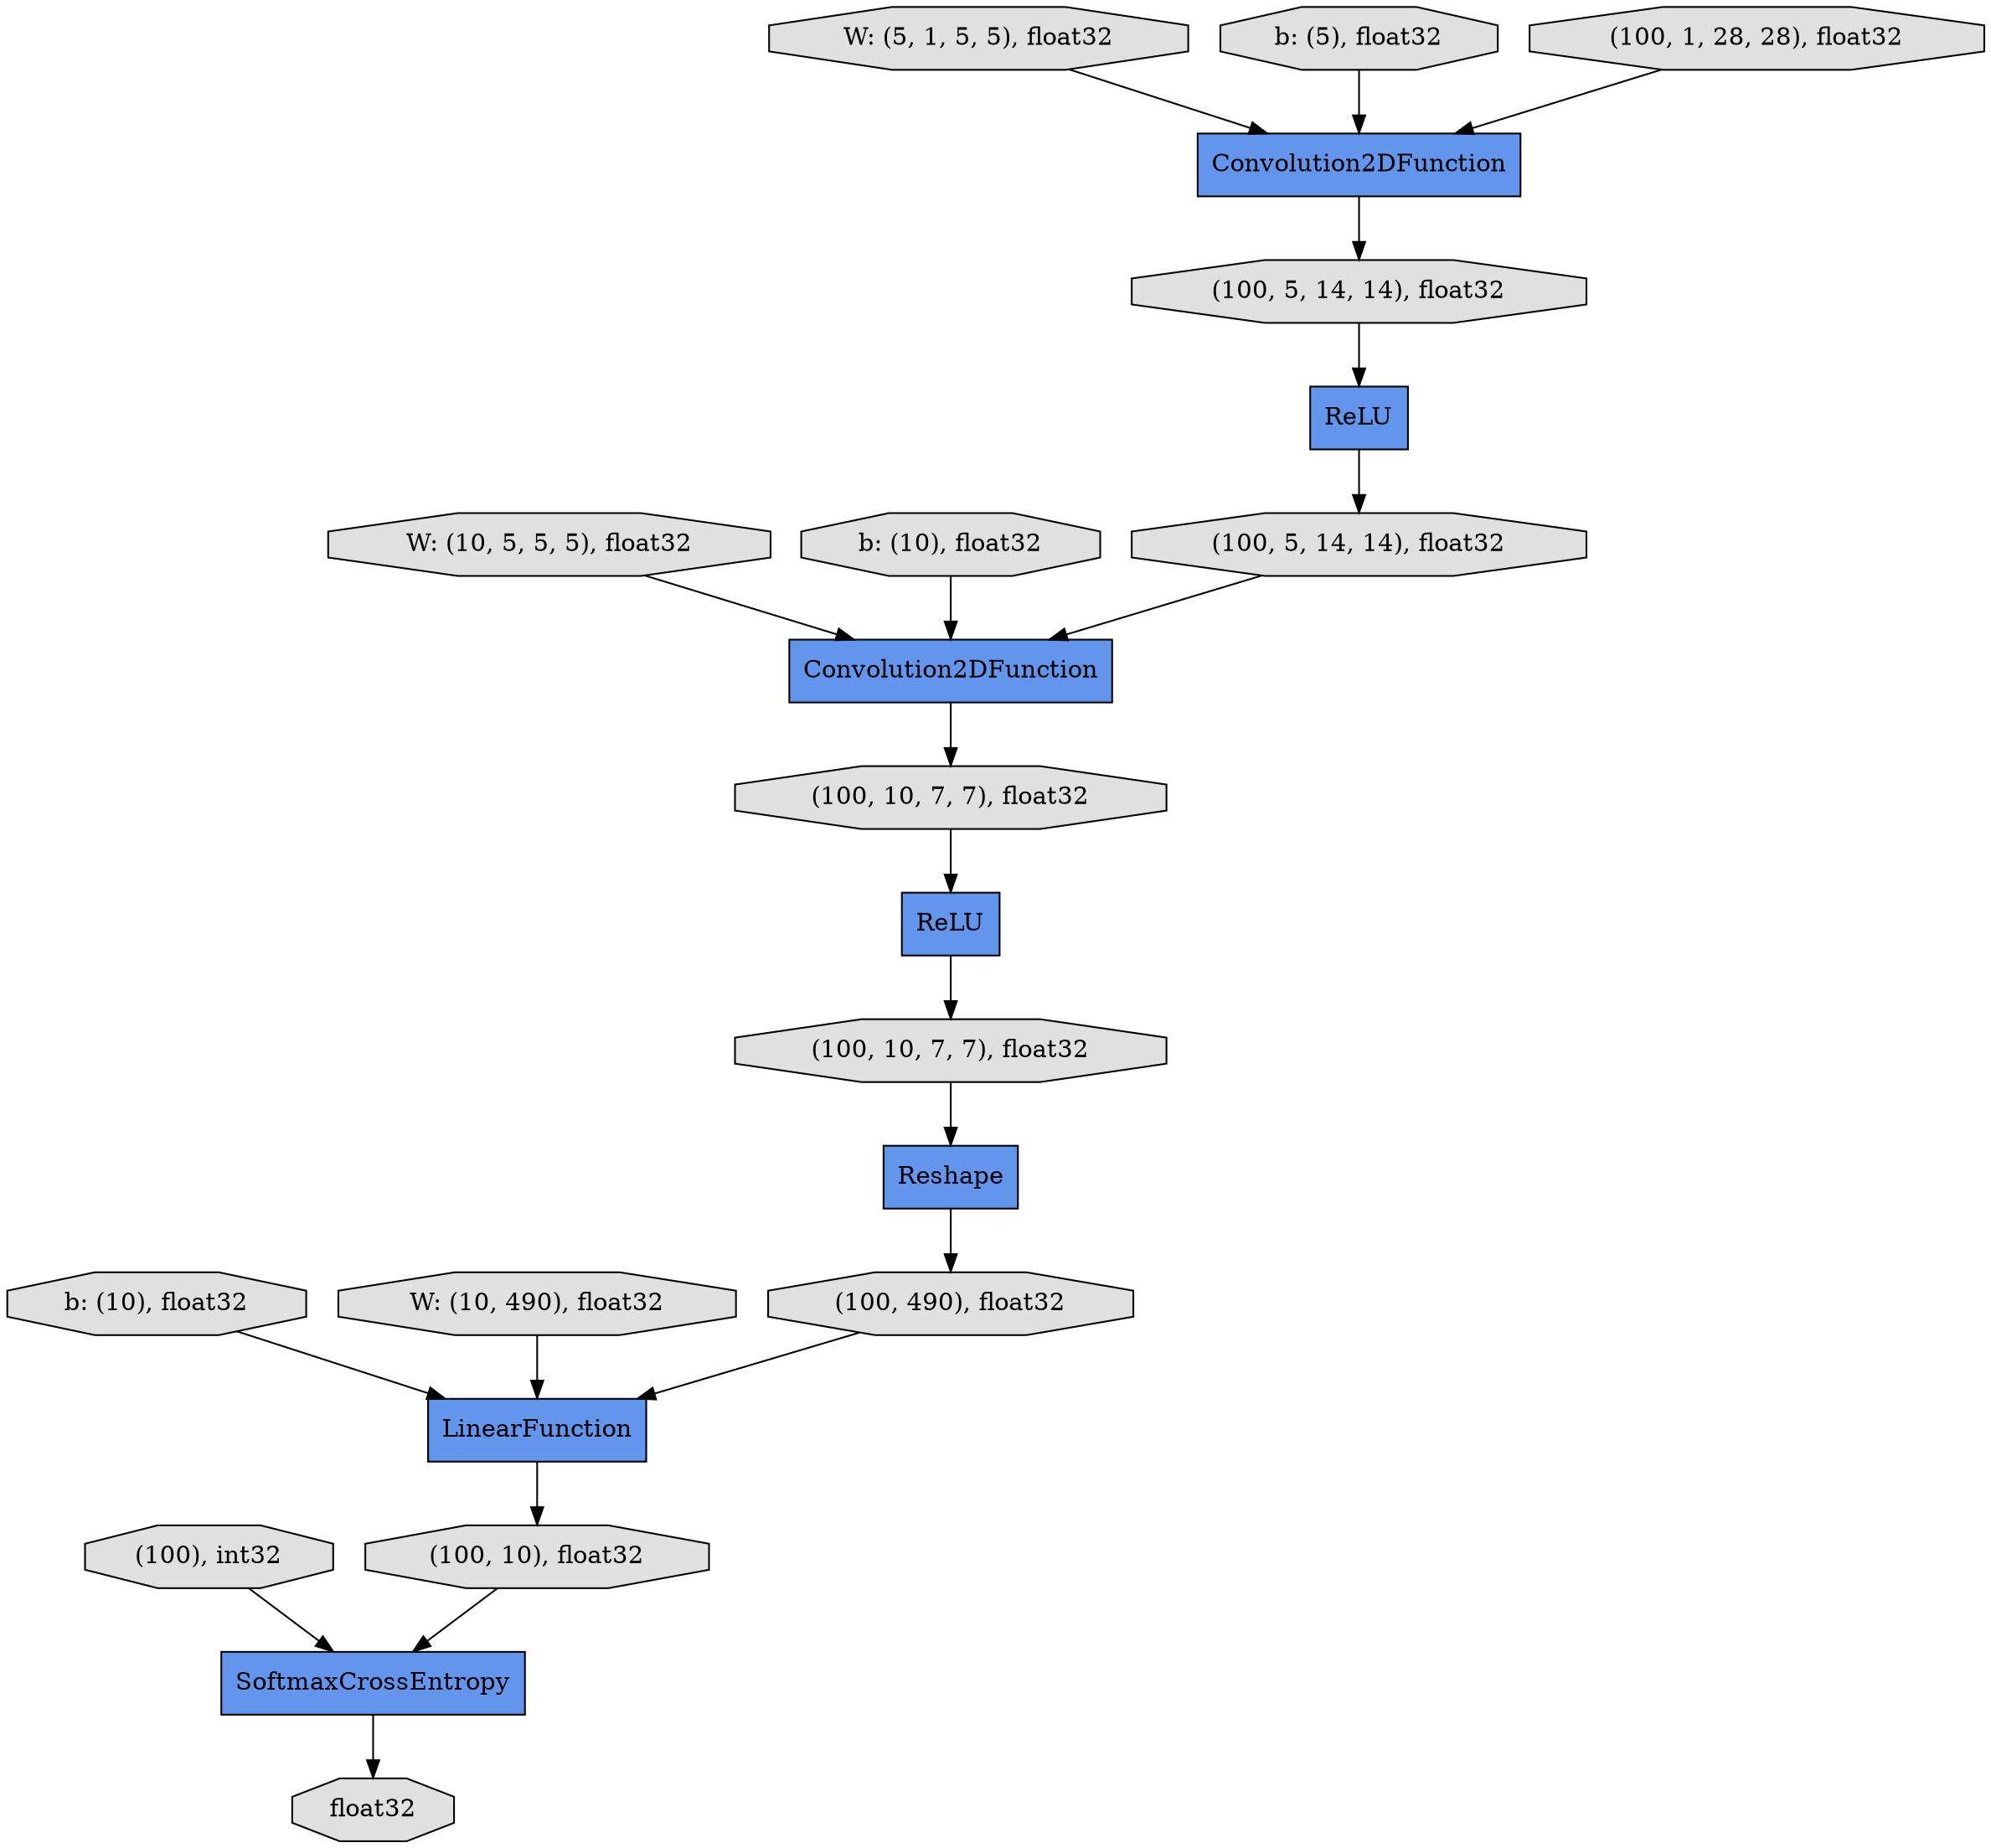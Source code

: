 digraph graphname{rankdir=TB;139779876040776 [shape="octagon",label="(100, 5, 14, 14), float32",style="filled",fillcolor="#E0E0E0"];139779876040832 [shape="record",label="Reshape",style="filled",fillcolor="#6495ED"];139779876040888 [shape="octagon",label="(100, 5, 14, 14), float32",style="filled",fillcolor="#E0E0E0"];139779875868912 [shape="octagon",label="b: (10), float32",style="filled",fillcolor="#E0E0E0"];139779876041112 [shape="record",label="Convolution2DFunction",style="filled",fillcolor="#6495ED"];139779876041168 [shape="record",label="ReLU",style="filled",fillcolor="#6495ED"];139779876041280 [shape="octagon",label="(100, 10, 7, 7), float32",style="filled",fillcolor="#E0E0E0"];139779876041504 [shape="octagon",label="(100, 10, 7, 7), float32",style="filled",fillcolor="#E0E0E0"];139781112576824 [shape="octagon",label="W: (5, 1, 5, 5), float32",style="filled",fillcolor="#E0E0E0"];139779876041672 [shape="record",label="SoftmaxCrossEntropy",style="filled",fillcolor="#6495ED"];139779876041784 [shape="octagon",label="(100, 490), float32",style="filled",fillcolor="#E0E0E0"];139779876041840 [shape="record",label="LinearFunction",style="filled",fillcolor="#6495ED"];139779875871880 [shape="record",label="Convolution2DFunction",style="filled",fillcolor="#6495ED"];139779876347128 [shape="octagon",label="W: (10, 5, 5, 5), float32",style="filled",fillcolor="#E0E0E0"];139781112577272 [shape="octagon",label="b: (5), float32",style="filled",fillcolor="#E0E0E0"];139779876042008 [shape="octagon",label="(100, 10), float32",style="filled",fillcolor="#E0E0E0"];139779876042120 [shape="octagon",label="(100), int32",style="filled",fillcolor="#E0E0E0"];139779876347352 [shape="octagon",label="b: (10), float32",style="filled",fillcolor="#E0E0E0"];139779875872272 [shape="octagon",label="(100, 1, 28, 28), float32",style="filled",fillcolor="#E0E0E0"];139779875872384 [shape="record",label="ReLU",style="filled",fillcolor="#6495ED"];139779876347688 [shape="octagon",label="W: (10, 490), float32",style="filled",fillcolor="#E0E0E0"];139779876042736 [shape="octagon",label="float32",style="filled",fillcolor="#E0E0E0"];139779876041280 -> 139779876041168;139781112576824 -> 139779875871880;139779876041672 -> 139779876042736;139779876040832 -> 139779876041784;139779876041168 -> 139779876041504;139779876042008 -> 139779876041672;139779876042120 -> 139779876041672;139779876041112 -> 139779876041280;139779876347128 -> 139779876041112;139779875872384 -> 139779876040888;139779876040776 -> 139779875872384;139779876347688 -> 139779876041840;139779875872272 -> 139779875871880;139779876041504 -> 139779876040832;139781112577272 -> 139779875871880;139779875868912 -> 139779876041840;139779876347352 -> 139779876041112;139779876041840 -> 139779876042008;139779876041784 -> 139779876041840;139779876040888 -> 139779876041112;139779875871880 -> 139779876040776;}